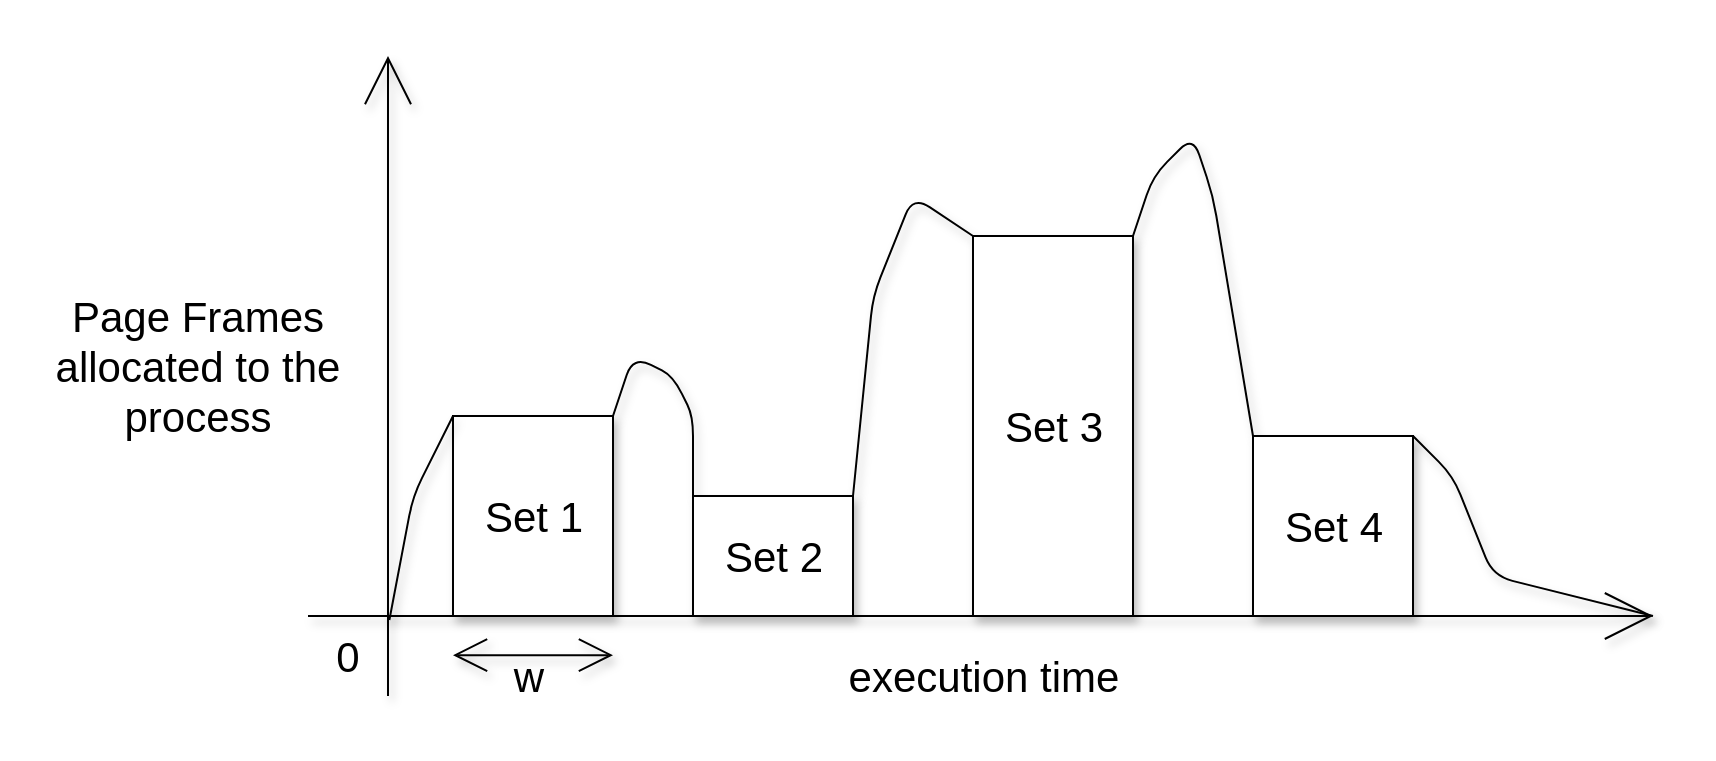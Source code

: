 <mxfile>
    <diagram id="sFqGC2leCPZlyw-HQE_k" name="Page-1">
        <mxGraphModel dx="724" dy="1279" grid="1" gridSize="10" guides="1" tooltips="1" connect="1" arrows="1" fold="1" page="1" pageScale="1" pageWidth="850" pageHeight="1100" math="0" shadow="0">
            <root>
                <mxCell id="0"/>
                <mxCell id="1" parent="0"/>
                <mxCell id="2" value="" style="endArrow=open;html=1;endFill=0;endSize=22;shadow=1;" edge="1" parent="1">
                    <mxGeometry width="50" height="50" relative="1" as="geometry">
                        <mxPoint x="210" y="350" as="sourcePoint"/>
                        <mxPoint x="210" y="30" as="targetPoint"/>
                    </mxGeometry>
                </mxCell>
                <mxCell id="3" value="" style="endArrow=open;html=1;endFill=0;endSize=22;shadow=1;" edge="1" parent="1">
                    <mxGeometry width="50" height="50" relative="1" as="geometry">
                        <mxPoint x="170" y="310" as="sourcePoint"/>
                        <mxPoint x="842.5" y="310" as="targetPoint"/>
                    </mxGeometry>
                </mxCell>
                <mxCell id="4" value="0" style="text;html=1;strokeColor=none;fillColor=none;align=center;verticalAlign=middle;whiteSpace=wrap;rounded=0;fontSize=21;shadow=1;" vertex="1" parent="1">
                    <mxGeometry x="170" y="320" width="40" height="20" as="geometry"/>
                </mxCell>
                <mxCell id="5" value="execution time" style="text;html=1;strokeColor=none;fillColor=none;align=center;verticalAlign=middle;whiteSpace=wrap;rounded=0;fontSize=21;shadow=1;" vertex="1" parent="1">
                    <mxGeometry x="172.5" y="310" width="670" height="60" as="geometry"/>
                </mxCell>
                <mxCell id="6" value="Page Frames allocated to the process" style="text;html=1;strokeColor=none;fillColor=none;align=center;verticalAlign=middle;whiteSpace=wrap;rounded=0;fontSize=21;shadow=1;" vertex="1" parent="1">
                    <mxGeometry x="20" y="150" width="190" height="70" as="geometry"/>
                </mxCell>
                <mxCell id="18" style="edgeStyle=none;html=1;exitX=1;exitY=0;exitDx=0;exitDy=0;entryX=0;entryY=0;entryDx=0;entryDy=0;endArrow=none;endFill=0;shadow=1;" edge="1" parent="1" source="12" target="13">
                    <mxGeometry relative="1" as="geometry">
                        <Array as="points">
                            <mxPoint x="332.5" y="180"/>
                            <mxPoint x="352.5" y="190"/>
                            <mxPoint x="362.5" y="210"/>
                        </Array>
                    </mxGeometry>
                </mxCell>
                <mxCell id="12" value="Set 1" style="rounded=0;whiteSpace=wrap;html=1;fontSize=21;shadow=1;" vertex="1" parent="1">
                    <mxGeometry x="242.5" y="210" width="80" height="100" as="geometry"/>
                </mxCell>
                <mxCell id="19" style="edgeStyle=none;html=1;exitX=1;exitY=0;exitDx=0;exitDy=0;entryX=0;entryY=0;entryDx=0;entryDy=0;endArrow=none;endFill=0;shadow=1;" edge="1" parent="1" source="13" target="14">
                    <mxGeometry relative="1" as="geometry">
                        <Array as="points">
                            <mxPoint x="452.5" y="150"/>
                            <mxPoint x="472.5" y="100"/>
                        </Array>
                    </mxGeometry>
                </mxCell>
                <mxCell id="13" value="Set 2" style="rounded=0;whiteSpace=wrap;html=1;fontSize=21;shadow=1;" vertex="1" parent="1">
                    <mxGeometry x="362.5" y="250" width="80" height="60" as="geometry"/>
                </mxCell>
                <mxCell id="20" style="edgeStyle=none;html=1;exitX=1;exitY=0;exitDx=0;exitDy=0;entryX=0;entryY=0;entryDx=0;entryDy=0;endArrow=none;endFill=0;shadow=1;" edge="1" parent="1" source="14" target="15">
                    <mxGeometry relative="1" as="geometry">
                        <Array as="points">
                            <mxPoint x="592.5" y="90"/>
                            <mxPoint x="612.5" y="70"/>
                            <mxPoint x="622.5" y="100"/>
                        </Array>
                    </mxGeometry>
                </mxCell>
                <mxCell id="14" value="Set 3" style="rounded=0;whiteSpace=wrap;html=1;fontSize=21;shadow=1;" vertex="1" parent="1">
                    <mxGeometry x="502.5" y="120" width="80" height="190" as="geometry"/>
                </mxCell>
                <mxCell id="21" style="edgeStyle=none;html=1;exitX=1;exitY=0;exitDx=0;exitDy=0;entryX=1;entryY=0;entryDx=0;entryDy=0;endArrow=none;endFill=0;shadow=1;" edge="1" parent="1" source="15" target="5">
                    <mxGeometry relative="1" as="geometry">
                        <Array as="points">
                            <mxPoint x="742.5" y="240"/>
                            <mxPoint x="762.5" y="290"/>
                        </Array>
                    </mxGeometry>
                </mxCell>
                <mxCell id="15" value="Set 4" style="rounded=0;whiteSpace=wrap;html=1;fontSize=21;shadow=1;" vertex="1" parent="1">
                    <mxGeometry x="642.5" y="220" width="80" height="90" as="geometry"/>
                </mxCell>
                <mxCell id="17" value="" style="endArrow=none;html=1;exitX=0.057;exitY=0.033;exitDx=0;exitDy=0;exitPerimeter=0;entryX=0;entryY=0;entryDx=0;entryDy=0;shadow=1;" edge="1" parent="1" source="5" target="12">
                    <mxGeometry width="50" height="50" relative="1" as="geometry">
                        <mxPoint x="212.5" y="310" as="sourcePoint"/>
                        <mxPoint x="262.5" y="260" as="targetPoint"/>
                        <Array as="points">
                            <mxPoint x="222.5" y="250"/>
                        </Array>
                    </mxGeometry>
                </mxCell>
                <mxCell id="24" value="w" style="endArrow=open;startArrow=open;html=1;shadow=1;fontSize=21;startFill=0;endFill=0;endSize=15;startSize=15;labelBackgroundColor=none;" edge="1" parent="1">
                    <mxGeometry x="-0.062" y="-10" width="50" height="50" relative="1" as="geometry">
                        <mxPoint x="242.5" y="329.58" as="sourcePoint"/>
                        <mxPoint x="322.5" y="329.58" as="targetPoint"/>
                        <mxPoint as="offset"/>
                    </mxGeometry>
                </mxCell>
            </root>
        </mxGraphModel>
    </diagram>
</mxfile>